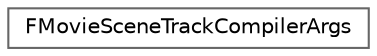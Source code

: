 digraph "Graphical Class Hierarchy"
{
 // INTERACTIVE_SVG=YES
 // LATEX_PDF_SIZE
  bgcolor="transparent";
  edge [fontname=Helvetica,fontsize=10,labelfontname=Helvetica,labelfontsize=10];
  node [fontname=Helvetica,fontsize=10,shape=box,height=0.2,width=0.4];
  rankdir="LR";
  Node0 [id="Node000000",label="FMovieSceneTrackCompilerArgs",height=0.2,width=0.4,color="grey40", fillcolor="white", style="filled",URL="$dd/dbf/structFMovieSceneTrackCompilerArgs.html",tooltip="Track compiler arguments."];
}
